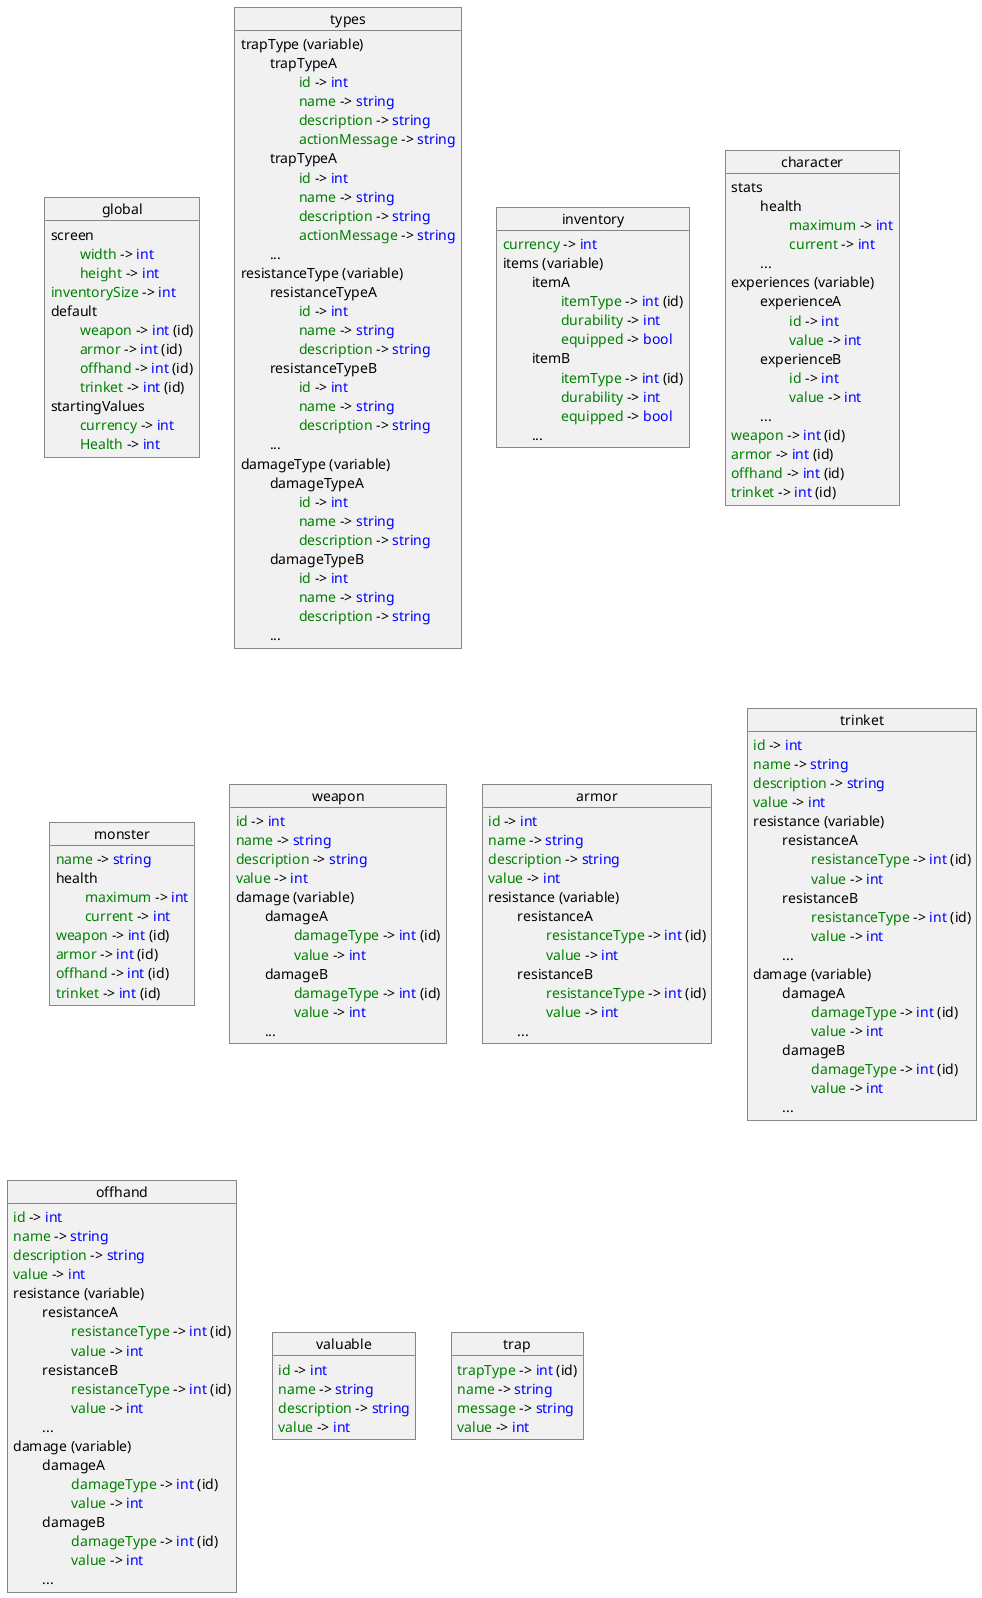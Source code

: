 @startuml

!define type(x) <color:blue>x</color>
!define attribute(x) <color:green>x</color>

object global {
    screen
        attribute(\twidth) -> type(int)
        attribute(\theight) -> type(int)
    attribute(inventorySize) -> type(int)
    default
        attribute(\tweapon) -> type(int) (id)
        attribute(\tarmor) -> type(int) (id)
        attribute(\toffhand) -> type(int) (id)
        attribute(\ttrinket) -> type(int) (id)
    startingValues
        attribute(\tcurrency) -> type(int)
        attribute(\tHealth) -> type(int)
}

object types {
    trapType (variable)
        \ttrapTypeA
            attribute(\t\tid) -> type(int)
            attribute(\t\tname) -> type(string)
            attribute(\t\tdescription) -> type(string)
            attribute(\t\tactionMessage) -> type(string)
        \ttrapTypeA
            attribute(\t\tid) -> type(int)
            attribute(\t\tname) -> type(string)
            attribute(\t\tdescription) -> type(string)
            attribute(\t\tactionMessage) -> type(string)
        \t...
    resistanceType (variable)
        \tresistanceTypeA
            attribute(\t\tid) -> type(int)
            attribute(\t\tname) -> type(string)
            attribute(\t\tdescription) -> type(string)
        \tresistanceTypeB
            attribute(\t\tid) -> type(int)
            attribute(\t\tname) -> type(string)
            attribute(\t\tdescription) -> type(string)
        \t...
    damageType (variable)
        \tdamageTypeA
            attribute(\t\tid) -> type(int)
            attribute(\t\tname) -> type(string)
            attribute(\t\tdescription) -> type(string)
        \tdamageTypeB
            attribute(\t\tid) -> type(int)
            attribute(\t\tname) -> type(string)
            attribute(\t\tdescription) -> type(string)
        \t...
}

object inventory {
    attribute(currency) -> type(int)
    items (variable)
        \titemA
            attribute(\t\titemType) -> type(int) (id)
            attribute(\t\tdurability) -> type(int)
            attribute(\t\tequipped) -> type(bool)
        \titemB
            attribute(\t\titemType) -> type(int) (id)
            attribute(\t\tdurability) -> type(int)
            attribute(\t\tequipped) -> type(bool)
        \t...
}

object character {
    stats
        \thealth
            attribute(\t\tmaximum) -> type(int)
            attribute(\t\tcurrent) -> type(int)
        \t...
    experiences (variable)
        \texperienceA
            attribute(\t\tid) -> type(int)
            attribute(\t\tvalue) -> type(int)
        \texperienceB
            attribute(\t\tid) -> type(int)
            attribute(\t\tvalue) -> type(int)
        \t...
    attribute(weapon) -> type(int) (id)
    attribute(armor) -> type(int) (id)
    attribute(offhand) -> type(int) (id)
    attribute(trinket) -> type(int) (id)
}

object monster {
    attribute(name) -> type(string)
    health
        attribute(\tmaximum) -> type(int)
        attribute(\tcurrent) -> type(int)
    attribute(weapon) -> type(int) (id)
    attribute(armor) -> type(int) (id)
    attribute(offhand) -> type(int) (id)
    attribute(trinket) -> type(int) (id)
}

object weapon {
    attribute(id) -> type(int)
    attribute(name) -> type(string)
    attribute(description) -> type(string)
    attribute(value) -> type(int)
    damage (variable)
        \tdamageA
            attribute(\t\tdamageType) -> type(int) (id)
            attribute(\t\tvalue) -> type(int)
        \tdamageB
            attribute(\t\tdamageType) -> type(int) (id)
            attribute(\t\tvalue) -> type(int)
        \t...
}

object armor {
    attribute(id) -> type(int)
    attribute(name) -> type(string)
    attribute(description) -> type(string)
    attribute(value) -> type(int)
    resistance (variable)
        \tresistanceA
            attribute(\t\tresistanceType) -> type(int) (id)
            attribute(\t\tvalue) -> type(int)
        \tresistanceB
            attribute(\t\tresistanceType) -> type(int) (id)
            attribute(\t\tvalue) -> type(int)
        \t...
}

object trinket {
    attribute(id) -> type(int)
    attribute(name) -> type(string)
    attribute(description) -> type(string)
    attribute(value) -> type(int)
    resistance (variable)
        \tresistanceA
            attribute(\t\tresistanceType) -> type(int) (id)
            attribute(\t\tvalue) -> type(int)
        \tresistanceB
            attribute(\t\tresistanceType) -> type(int) (id)
            attribute(\t\tvalue) -> type(int)
        \t...
    damage (variable)
        \tdamageA
            attribute(\t\tdamageType) -> type(int) (id)
            attribute(\t\tvalue) -> type(int)
        \tdamageB
            attribute(\t\tdamageType) -> type(int) (id)
            attribute(\t\tvalue) -> type(int)
        \t...
}

object offhand {
    attribute(id) -> type(int)
    attribute(name) -> type(string)
    attribute(description) -> type(string)
    attribute(value) -> type(int)
    resistance (variable)
        \tresistanceA
            attribute(\t\tresistanceType) -> type(int) (id)
            attribute(\t\tvalue) -> type(int)
        \tresistanceB
            attribute(\t\tresistanceType) -> type(int) (id)
            attribute(\t\tvalue) -> type(int)
        \t...
    damage (variable)
        \tdamageA
            attribute(\t\tdamageType) -> type(int) (id)
            attribute(\t\tvalue) -> type(int)
        \tdamageB
            attribute(\t\tdamageType) -> type(int) (id)
            attribute(\t\tvalue) -> type(int)
        \t...
}

object valuable {
    attribute(id) -> type(int)
    attribute(name) -> type(string)
    attribute(description) -> type(string)
    attribute(value) -> type(int)
}

object trap {
    attribute(trapType) -> type(int) (id)
    attribute(name) -> type(string)
    attribute(message) -> type(string)
    attribute(value) -> type(int)
}

@enduml